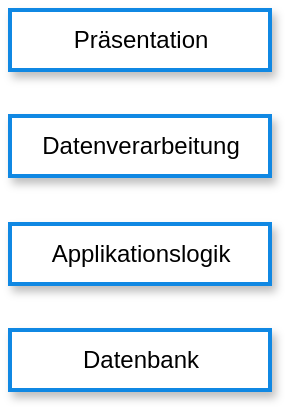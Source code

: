 <mxfile version="16.5.2" type="device"><diagram id="Jfd4dFIq4XYWzYagWsdd" name="Page-1"><mxGraphModel dx="980" dy="504" grid="1" gridSize="10" guides="1" tooltips="1" connect="1" arrows="1" fold="1" page="1" pageScale="1" pageWidth="1169" pageHeight="827" math="0" shadow="0"><root><mxCell id="0"/><mxCell id="1" parent="0"/><mxCell id="IAvXN-T1aO4-3FmFTvg6-2" value="Präsentation" style="html=1;imageAspect=0;fillColor=#FFFFFF;strokeColor=#1088E3;strokeWidth=2;shadow=1;labelPosition=center;verticalLabelPosition=middle;align=center;verticalAlign=middle;" vertex="1" parent="1"><mxGeometry x="440" y="310" width="130" height="30" as="geometry"/></mxCell><mxCell id="IAvXN-T1aO4-3FmFTvg6-23" value="Datenverarbeitung" style="html=1;imageAspect=0;fillColor=#FFFFFF;strokeColor=#1088E3;strokeWidth=2;shadow=1;labelPosition=center;verticalLabelPosition=middle;align=center;verticalAlign=middle;" vertex="1" parent="1"><mxGeometry x="440" y="363" width="130" height="30" as="geometry"/></mxCell><mxCell id="IAvXN-T1aO4-3FmFTvg6-24" value="Applikationslogik" style="html=1;imageAspect=0;fillColor=#FFFFFF;strokeColor=#1088E3;strokeWidth=2;shadow=1;labelPosition=center;verticalLabelPosition=middle;align=center;verticalAlign=middle;" vertex="1" parent="1"><mxGeometry x="440" y="417" width="130" height="30" as="geometry"/></mxCell><mxCell id="IAvXN-T1aO4-3FmFTvg6-25" value="Datenbank" style="html=1;imageAspect=0;fillColor=#FFFFFF;strokeColor=#1088E3;strokeWidth=2;shadow=1;labelPosition=center;verticalLabelPosition=middle;align=center;verticalAlign=middle;" vertex="1" parent="1"><mxGeometry x="440" y="470" width="130" height="30" as="geometry"/></mxCell></root></mxGraphModel></diagram></mxfile>